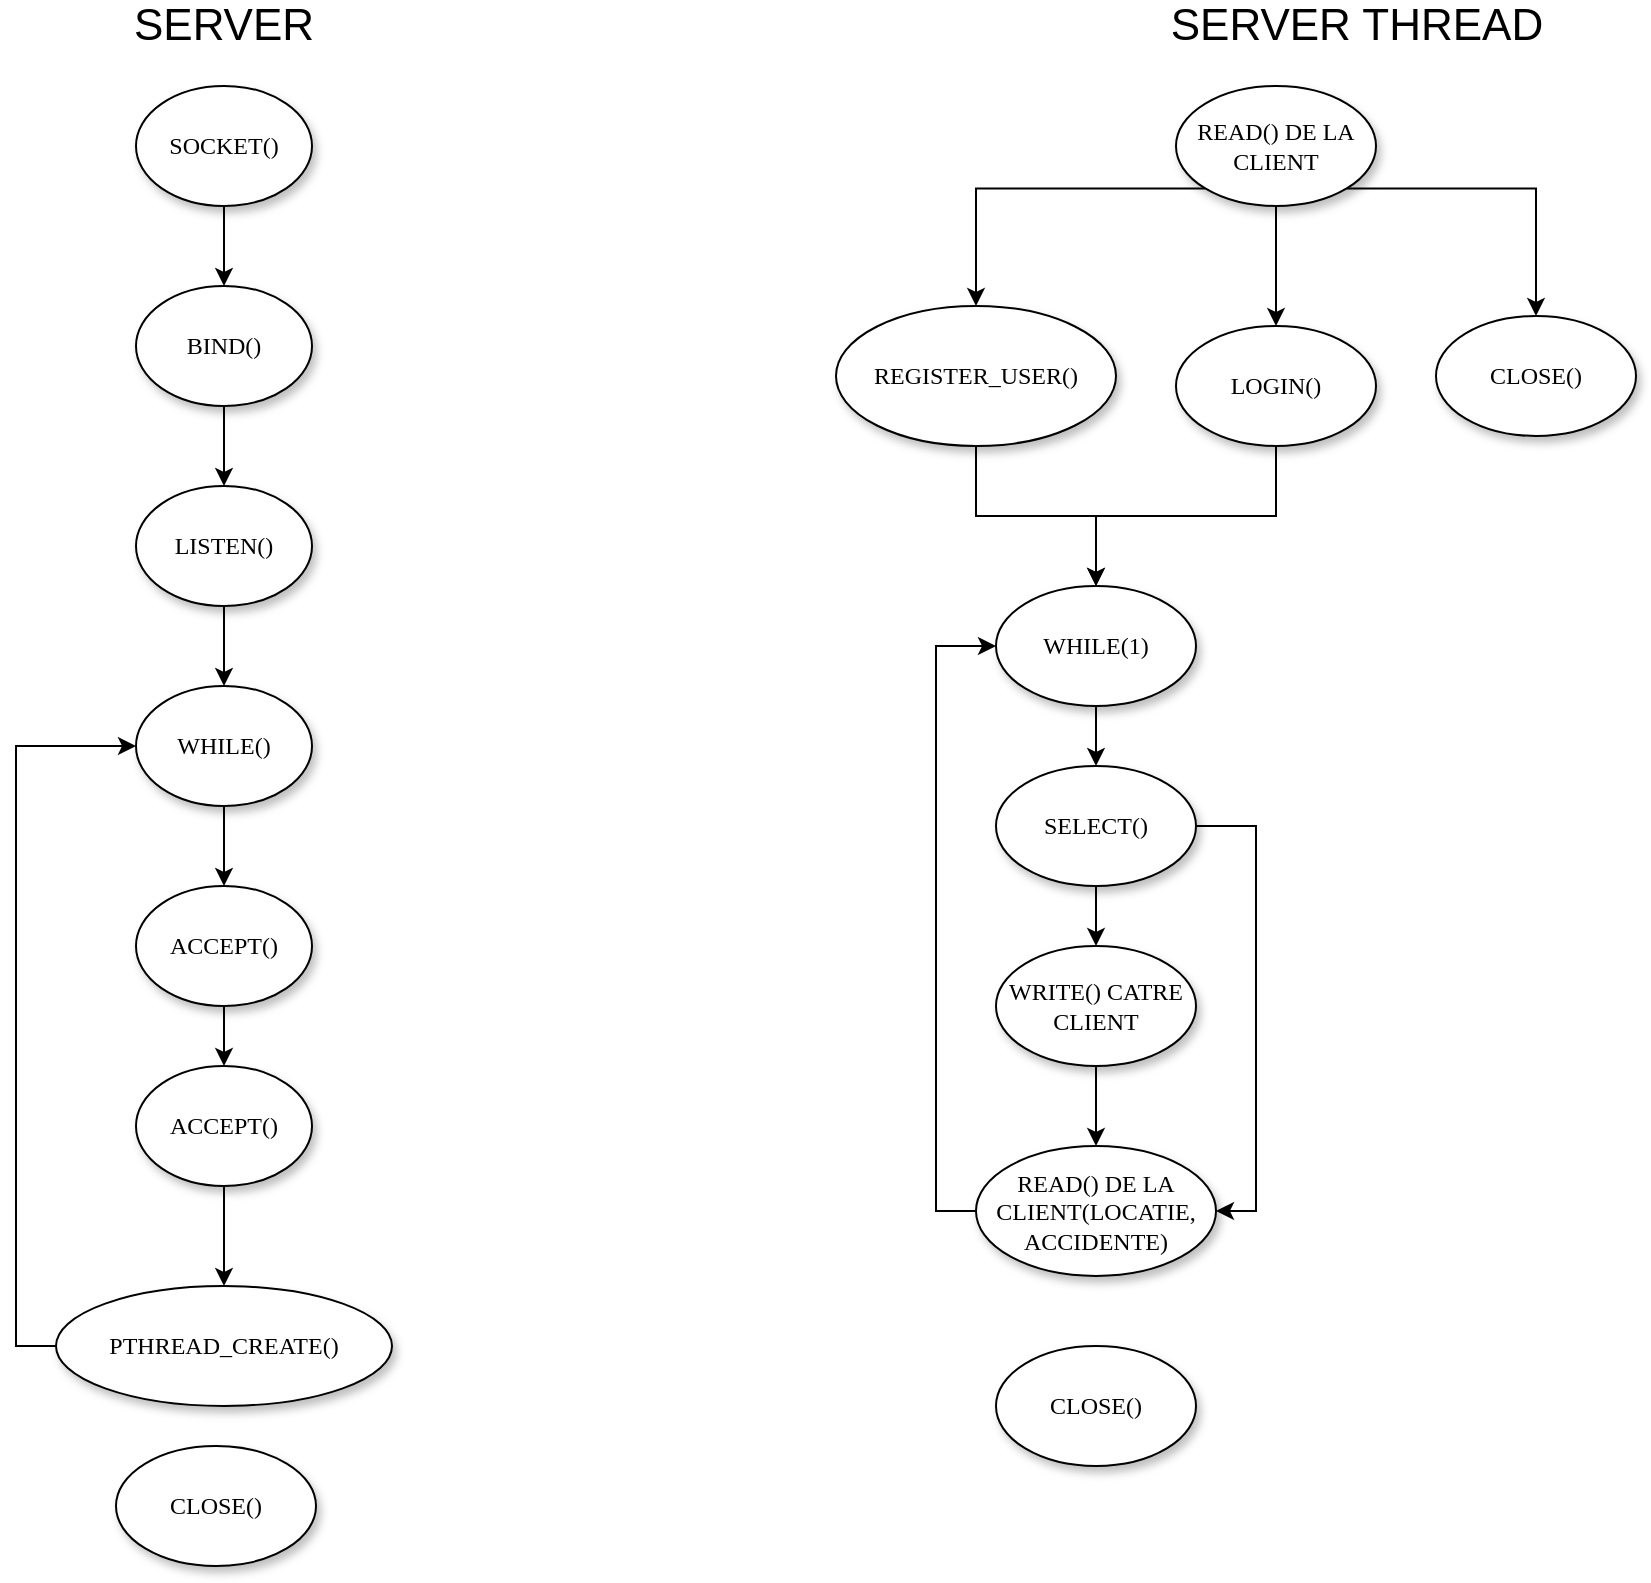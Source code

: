 <mxfile version="12.3.8" type="device" pages="1"><diagram name="Page-1" id="42789a77-a242-8287-6e28-9cd8cfd52e62"><mxGraphModel dx="1221" dy="625" grid="1" gridSize="10" guides="1" tooltips="1" connect="1" arrows="1" fold="1" page="1" pageScale="1" pageWidth="1100" pageHeight="850" background="#ffffff" math="0" shadow="0"><root><mxCell id="0"/><mxCell id="1" parent="0"/><mxCell id="BUkBl8fV9dNfqW4KeUsm-6" value="" style="edgeStyle=orthogonalEdgeStyle;rounded=0;orthogonalLoop=1;jettySize=auto;html=1;" edge="1" parent="1" source="1ea317790d2ca983-1" target="BUkBl8fV9dNfqW4KeUsm-5"><mxGeometry relative="1" as="geometry"/></mxCell><mxCell id="1ea317790d2ca983-1" value="SOCKET()" style="ellipse;whiteSpace=wrap;html=1;rounded=0;shadow=1;comic=0;labelBackgroundColor=none;strokeWidth=1;fontFamily=Verdana;fontSize=12;align=center;" parent="1" vertex="1"><mxGeometry x="170" y="80" width="88" height="60" as="geometry"/></mxCell><mxCell id="BUkBl8fV9dNfqW4KeUsm-8" value="" style="edgeStyle=orthogonalEdgeStyle;rounded=0;orthogonalLoop=1;jettySize=auto;html=1;" edge="1" parent="1" source="BUkBl8fV9dNfqW4KeUsm-5" target="BUkBl8fV9dNfqW4KeUsm-7"><mxGeometry relative="1" as="geometry"/></mxCell><mxCell id="BUkBl8fV9dNfqW4KeUsm-5" value="BIND()&lt;br&gt;" style="ellipse;whiteSpace=wrap;html=1;rounded=0;shadow=1;comic=0;labelBackgroundColor=none;strokeWidth=1;fontFamily=Verdana;fontSize=12;align=center;" vertex="1" parent="1"><mxGeometry x="170" y="180" width="88" height="60" as="geometry"/></mxCell><mxCell id="BUkBl8fV9dNfqW4KeUsm-10" value="" style="edgeStyle=orthogonalEdgeStyle;rounded=0;orthogonalLoop=1;jettySize=auto;html=1;" edge="1" parent="1" source="BUkBl8fV9dNfqW4KeUsm-7" target="BUkBl8fV9dNfqW4KeUsm-9"><mxGeometry relative="1" as="geometry"/></mxCell><mxCell id="BUkBl8fV9dNfqW4KeUsm-7" value="LISTEN()" style="ellipse;whiteSpace=wrap;html=1;rounded=0;shadow=1;comic=0;labelBackgroundColor=none;strokeWidth=1;fontFamily=Verdana;fontSize=12;align=center;" vertex="1" parent="1"><mxGeometry x="170" y="280" width="88" height="60" as="geometry"/></mxCell><mxCell id="BUkBl8fV9dNfqW4KeUsm-12" value="" style="edgeStyle=orthogonalEdgeStyle;rounded=0;orthogonalLoop=1;jettySize=auto;html=1;" edge="1" parent="1" source="BUkBl8fV9dNfqW4KeUsm-9" target="BUkBl8fV9dNfqW4KeUsm-11"><mxGeometry relative="1" as="geometry"/></mxCell><mxCell id="BUkBl8fV9dNfqW4KeUsm-9" value="WHILE()" style="ellipse;whiteSpace=wrap;html=1;rounded=0;shadow=1;comic=0;labelBackgroundColor=none;strokeWidth=1;fontFamily=Verdana;fontSize=12;align=center;" vertex="1" parent="1"><mxGeometry x="170" y="380" width="88" height="60" as="geometry"/></mxCell><mxCell id="BUkBl8fV9dNfqW4KeUsm-14" value="" style="edgeStyle=orthogonalEdgeStyle;rounded=0;orthogonalLoop=1;jettySize=auto;html=1;" edge="1" parent="1" source="BUkBl8fV9dNfqW4KeUsm-11" target="BUkBl8fV9dNfqW4KeUsm-13"><mxGeometry relative="1" as="geometry"/></mxCell><mxCell id="BUkBl8fV9dNfqW4KeUsm-11" value="ACCEPT()" style="ellipse;whiteSpace=wrap;html=1;rounded=0;shadow=1;comic=0;labelBackgroundColor=none;strokeWidth=1;fontFamily=Verdana;fontSize=12;align=center;" vertex="1" parent="1"><mxGeometry x="170" y="480" width="88" height="60" as="geometry"/></mxCell><mxCell id="BUkBl8fV9dNfqW4KeUsm-16" value="" style="edgeStyle=orthogonalEdgeStyle;rounded=0;orthogonalLoop=1;jettySize=auto;html=1;" edge="1" parent="1" source="BUkBl8fV9dNfqW4KeUsm-13" target="BUkBl8fV9dNfqW4KeUsm-15"><mxGeometry relative="1" as="geometry"/></mxCell><mxCell id="BUkBl8fV9dNfqW4KeUsm-13" value="ACCEPT()" style="ellipse;whiteSpace=wrap;html=1;rounded=0;shadow=1;comic=0;labelBackgroundColor=none;strokeWidth=1;fontFamily=Verdana;fontSize=12;align=center;" vertex="1" parent="1"><mxGeometry x="170" y="570" width="88" height="60" as="geometry"/></mxCell><mxCell id="BUkBl8fV9dNfqW4KeUsm-19" style="edgeStyle=orthogonalEdgeStyle;rounded=0;orthogonalLoop=1;jettySize=auto;html=1;exitX=0;exitY=0.5;exitDx=0;exitDy=0;entryX=0;entryY=0.5;entryDx=0;entryDy=0;" edge="1" parent="1" source="BUkBl8fV9dNfqW4KeUsm-15" target="BUkBl8fV9dNfqW4KeUsm-9"><mxGeometry relative="1" as="geometry"/></mxCell><mxCell id="BUkBl8fV9dNfqW4KeUsm-15" value="PTHREAD_CREATE()" style="ellipse;whiteSpace=wrap;html=1;rounded=0;shadow=1;comic=0;labelBackgroundColor=none;strokeWidth=1;fontFamily=Verdana;fontSize=12;align=center;" vertex="1" parent="1"><mxGeometry x="130" y="680" width="168" height="60" as="geometry"/></mxCell><mxCell id="BUkBl8fV9dNfqW4KeUsm-17" value="CLOSE()" style="ellipse;whiteSpace=wrap;html=1;rounded=0;shadow=1;comic=0;labelBackgroundColor=none;strokeWidth=1;fontFamily=Verdana;fontSize=12;align=center;" vertex="1" parent="1"><mxGeometry x="160" y="760" width="100" height="60" as="geometry"/></mxCell><mxCell id="BUkBl8fV9dNfqW4KeUsm-4" value="&lt;font style=&quot;font-size: 22px&quot;&gt;SERVER&lt;/font&gt;" style="text;html=1;strokeColor=none;fillColor=none;align=center;verticalAlign=middle;whiteSpace=wrap;rounded=0;" vertex="1" parent="1"><mxGeometry x="194" y="40" width="40" height="20" as="geometry"/></mxCell><mxCell id="BUkBl8fV9dNfqW4KeUsm-22" value="&lt;font style=&quot;font-size: 22px&quot;&gt;SERVER THREAD&lt;/font&gt;" style="text;html=1;align=center;verticalAlign=middle;resizable=0;points=[];;autosize=1;" vertex="1" parent="1"><mxGeometry x="680" y="40" width="200" height="20" as="geometry"/></mxCell><mxCell id="BUkBl8fV9dNfqW4KeUsm-24" style="edgeStyle=orthogonalEdgeStyle;rounded=0;orthogonalLoop=1;jettySize=auto;html=1;exitX=0;exitY=1;exitDx=0;exitDy=0;entryX=0.5;entryY=0;entryDx=0;entryDy=0;" edge="1" parent="1" source="BUkBl8fV9dNfqW4KeUsm-23" target="BUkBl8fV9dNfqW4KeUsm-27"><mxGeometry relative="1" as="geometry"><mxPoint x="610" y="200" as="targetPoint"/><Array as="points"><mxPoint x="590" y="131"/></Array></mxGeometry></mxCell><mxCell id="BUkBl8fV9dNfqW4KeUsm-25" style="edgeStyle=orthogonalEdgeStyle;rounded=0;orthogonalLoop=1;jettySize=auto;html=1;exitX=0.5;exitY=1;exitDx=0;exitDy=0;entryX=0.5;entryY=0;entryDx=0;entryDy=0;" edge="1" parent="1" source="BUkBl8fV9dNfqW4KeUsm-23" target="BUkBl8fV9dNfqW4KeUsm-28"><mxGeometry relative="1" as="geometry"><mxPoint x="750" y="200" as="targetPoint"/></mxGeometry></mxCell><mxCell id="BUkBl8fV9dNfqW4KeUsm-26" style="edgeStyle=orthogonalEdgeStyle;rounded=0;orthogonalLoop=1;jettySize=auto;html=1;exitX=1;exitY=1;exitDx=0;exitDy=0;entryX=0.5;entryY=0;entryDx=0;entryDy=0;" edge="1" parent="1" source="BUkBl8fV9dNfqW4KeUsm-23" target="BUkBl8fV9dNfqW4KeUsm-30"><mxGeometry relative="1" as="geometry"><mxPoint x="860" y="190" as="targetPoint"/></mxGeometry></mxCell><mxCell id="BUkBl8fV9dNfqW4KeUsm-23" value="READ() DE LA CLIENT" style="ellipse;whiteSpace=wrap;html=1;rounded=0;shadow=1;fontFamily=Verdana;strokeWidth=1;labelBackgroundColor=none;" vertex="1" parent="1"><mxGeometry x="690" y="80" width="100" height="60" as="geometry"/></mxCell><mxCell id="BUkBl8fV9dNfqW4KeUsm-34" style="edgeStyle=orthogonalEdgeStyle;rounded=0;orthogonalLoop=1;jettySize=auto;html=1;exitX=0.5;exitY=1;exitDx=0;exitDy=0;entryX=0.5;entryY=0;entryDx=0;entryDy=0;" edge="1" parent="1" source="BUkBl8fV9dNfqW4KeUsm-27" target="BUkBl8fV9dNfqW4KeUsm-32"><mxGeometry relative="1" as="geometry"/></mxCell><mxCell id="BUkBl8fV9dNfqW4KeUsm-27" value="REGISTER_USER()" style="ellipse;whiteSpace=wrap;html=1;rounded=0;shadow=1;fontFamily=Verdana;strokeWidth=1;labelBackgroundColor=none;" vertex="1" parent="1"><mxGeometry x="520" y="190" width="140" height="70" as="geometry"/></mxCell><mxCell id="BUkBl8fV9dNfqW4KeUsm-33" value="" style="edgeStyle=orthogonalEdgeStyle;rounded=0;orthogonalLoop=1;jettySize=auto;html=1;" edge="1" parent="1" source="BUkBl8fV9dNfqW4KeUsm-28" target="BUkBl8fV9dNfqW4KeUsm-32"><mxGeometry relative="1" as="geometry"/></mxCell><mxCell id="BUkBl8fV9dNfqW4KeUsm-28" value="LOGIN()" style="ellipse;whiteSpace=wrap;html=1;rounded=0;shadow=1;fontFamily=Verdana;strokeWidth=1;labelBackgroundColor=none;" vertex="1" parent="1"><mxGeometry x="690" y="200" width="100" height="60" as="geometry"/></mxCell><mxCell id="BUkBl8fV9dNfqW4KeUsm-36" value="" style="edgeStyle=orthogonalEdgeStyle;rounded=0;orthogonalLoop=1;jettySize=auto;html=1;" edge="1" parent="1" source="BUkBl8fV9dNfqW4KeUsm-32" target="BUkBl8fV9dNfqW4KeUsm-35"><mxGeometry relative="1" as="geometry"/></mxCell><mxCell id="BUkBl8fV9dNfqW4KeUsm-32" value="WHILE(1)" style="ellipse;whiteSpace=wrap;html=1;rounded=0;shadow=1;fontFamily=Verdana;strokeWidth=1;labelBackgroundColor=none;" vertex="1" parent="1"><mxGeometry x="600" y="330" width="100" height="60" as="geometry"/></mxCell><mxCell id="BUkBl8fV9dNfqW4KeUsm-38" value="" style="edgeStyle=orthogonalEdgeStyle;rounded=0;orthogonalLoop=1;jettySize=auto;html=1;" edge="1" parent="1" source="BUkBl8fV9dNfqW4KeUsm-35" target="BUkBl8fV9dNfqW4KeUsm-37"><mxGeometry relative="1" as="geometry"/></mxCell><mxCell id="BUkBl8fV9dNfqW4KeUsm-48" style="edgeStyle=orthogonalEdgeStyle;rounded=0;orthogonalLoop=1;jettySize=auto;html=1;exitX=1;exitY=0.5;exitDx=0;exitDy=0;entryX=1;entryY=0.5;entryDx=0;entryDy=0;" edge="1" parent="1" source="BUkBl8fV9dNfqW4KeUsm-35" target="BUkBl8fV9dNfqW4KeUsm-39"><mxGeometry relative="1" as="geometry"/></mxCell><mxCell id="BUkBl8fV9dNfqW4KeUsm-35" value="SELECT()" style="ellipse;whiteSpace=wrap;html=1;rounded=0;shadow=1;fontFamily=Verdana;strokeWidth=1;labelBackgroundColor=none;" vertex="1" parent="1"><mxGeometry x="600" y="420" width="100" height="60" as="geometry"/></mxCell><mxCell id="BUkBl8fV9dNfqW4KeUsm-40" value="" style="edgeStyle=orthogonalEdgeStyle;rounded=0;orthogonalLoop=1;jettySize=auto;html=1;" edge="1" parent="1" source="BUkBl8fV9dNfqW4KeUsm-37" target="BUkBl8fV9dNfqW4KeUsm-39"><mxGeometry relative="1" as="geometry"/></mxCell><mxCell id="BUkBl8fV9dNfqW4KeUsm-37" value="WRITE() CATRE CLIENT" style="ellipse;whiteSpace=wrap;html=1;rounded=0;shadow=1;fontFamily=Verdana;strokeWidth=1;labelBackgroundColor=none;" vertex="1" parent="1"><mxGeometry x="600" y="510" width="100" height="60" as="geometry"/></mxCell><mxCell id="BUkBl8fV9dNfqW4KeUsm-41" style="edgeStyle=orthogonalEdgeStyle;rounded=0;orthogonalLoop=1;jettySize=auto;html=1;exitX=0;exitY=0.5;exitDx=0;exitDy=0;entryX=0;entryY=0.5;entryDx=0;entryDy=0;" edge="1" parent="1" source="BUkBl8fV9dNfqW4KeUsm-39" target="BUkBl8fV9dNfqW4KeUsm-32"><mxGeometry relative="1" as="geometry"/></mxCell><mxCell id="BUkBl8fV9dNfqW4KeUsm-39" value="READ() DE LA CLIENT(LOCATIE, ACCIDENTE)" style="ellipse;whiteSpace=wrap;html=1;rounded=0;shadow=1;fontFamily=Verdana;strokeWidth=1;labelBackgroundColor=none;" vertex="1" parent="1"><mxGeometry x="590" y="610" width="120" height="65" as="geometry"/></mxCell><mxCell id="BUkBl8fV9dNfqW4KeUsm-43" value="CLOSE()" style="ellipse;whiteSpace=wrap;html=1;rounded=0;shadow=1;fontFamily=Verdana;strokeWidth=1;labelBackgroundColor=none;" vertex="1" parent="1"><mxGeometry x="600" y="710" width="100" height="60" as="geometry"/></mxCell><mxCell id="BUkBl8fV9dNfqW4KeUsm-30" value="CLOSE()" style="ellipse;whiteSpace=wrap;html=1;rounded=0;shadow=1;fontFamily=Verdana;strokeWidth=1;labelBackgroundColor=none;" vertex="1" parent="1"><mxGeometry x="820" y="195" width="100" height="60" as="geometry"/></mxCell></root></mxGraphModel></diagram></mxfile>